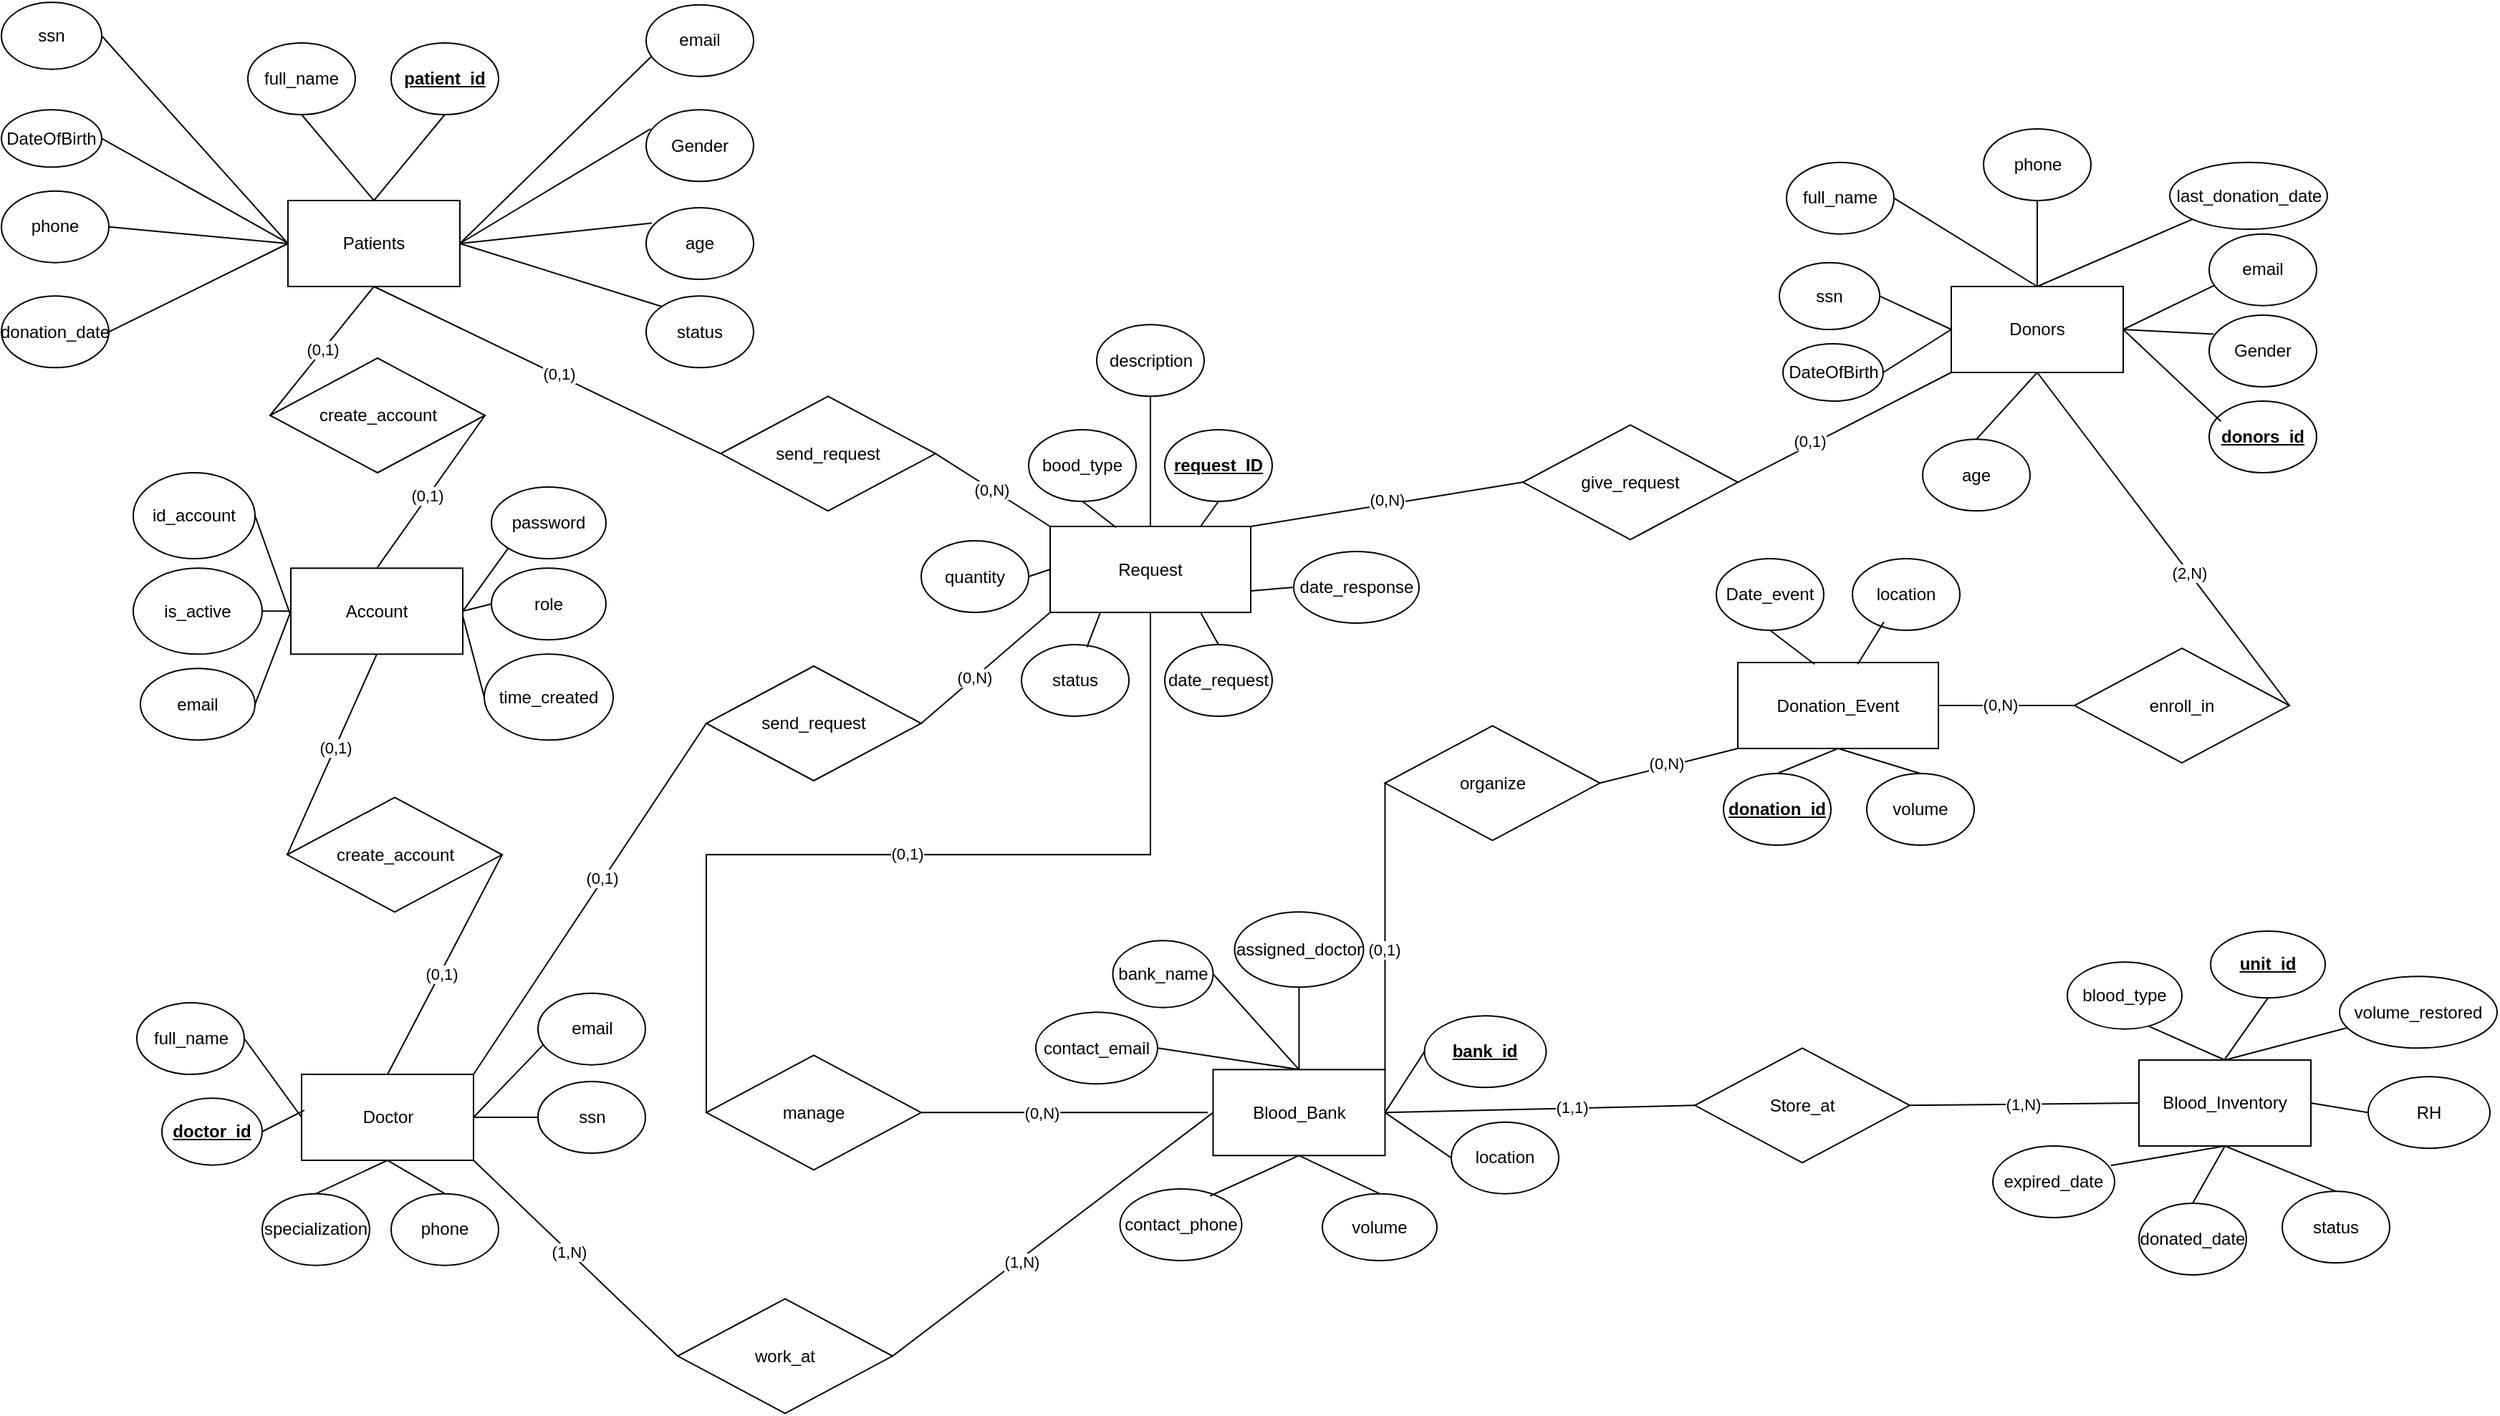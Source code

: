 <mxfile version="28.1.2">
  <diagram name="Page-1" id="MleJp-_et98eEY97pdTK">
    <mxGraphModel dx="1708" dy="873" grid="1" gridSize="10" guides="1" tooltips="1" connect="1" arrows="1" fold="1" page="1" pageScale="1" pageWidth="3300" pageHeight="2339" math="0" shadow="0">
      <root>
        <mxCell id="0" />
        <mxCell id="1" parent="0" />
        <mxCell id="Tg_vexLS6X5RjjtRJpET-149" value="" style="endArrow=none;html=1;rounded=0;entryX=0.5;entryY=1;entryDx=0;entryDy=0;exitX=1;exitY=0.5;exitDx=0;exitDy=0;" parent="1" source="Tg_vexLS6X5RjjtRJpET-148" target="G_xwv9elseuPE5ZvxZ6--1" edge="1">
          <mxGeometry width="50" height="50" relative="1" as="geometry">
            <mxPoint x="1770" y="806.67" as="sourcePoint" />
            <mxPoint x="1820" y="756.67" as="targetPoint" />
          </mxGeometry>
        </mxCell>
        <mxCell id="Tg_vexLS6X5RjjtRJpET-178" value="(2,N)" style="edgeLabel;html=1;align=center;verticalAlign=middle;resizable=0;points=[];" parent="Tg_vexLS6X5RjjtRJpET-149" vertex="1" connectable="0">
          <mxGeometry x="-0.204" relative="1" as="geometry">
            <mxPoint as="offset" />
          </mxGeometry>
        </mxCell>
        <mxCell id="Tg_vexLS6X5RjjtRJpET-73" value="" style="group" parent="1" vertex="1" connectable="0">
          <mxGeometry x="986.24" y="1016.67" width="310.01" height="193.34" as="geometry" />
        </mxCell>
        <mxCell id="RDFFZs31wIJsFsyZddFB-115" value="Blood_Bank" style="rounded=0;whiteSpace=wrap;html=1;" parent="Tg_vexLS6X5RjjtRJpET-73" vertex="1">
          <mxGeometry x="77.5" y="60.0" width="120" height="60" as="geometry" />
        </mxCell>
        <mxCell id="RDFFZs31wIJsFsyZddFB-119" value="contact_phone" style="ellipse;whiteSpace=wrap;html=1;" parent="Tg_vexLS6X5RjjtRJpET-73" vertex="1">
          <mxGeometry x="12.52" y="143.34" width="84.99" height="50" as="geometry" />
        </mxCell>
        <mxCell id="RDFFZs31wIJsFsyZddFB-121" value="volume" style="ellipse;whiteSpace=wrap;html=1;" parent="Tg_vexLS6X5RjjtRJpET-73" vertex="1">
          <mxGeometry x="153.76" y="146.67" width="80" height="46.67" as="geometry" />
        </mxCell>
        <mxCell id="RDFFZs31wIJsFsyZddFB-123" value="location" style="ellipse;whiteSpace=wrap;html=1;" parent="Tg_vexLS6X5RjjtRJpET-73" vertex="1">
          <mxGeometry x="243.77" y="96.67" width="74.99" height="50" as="geometry" />
        </mxCell>
        <mxCell id="RDFFZs31wIJsFsyZddFB-129" value="" style="endArrow=none;html=1;rounded=0;entryX=0.5;entryY=1;entryDx=0;entryDy=0;exitX=0.74;exitY=0.097;exitDx=0;exitDy=0;exitPerimeter=0;" parent="Tg_vexLS6X5RjjtRJpET-73" source="RDFFZs31wIJsFsyZddFB-119" target="RDFFZs31wIJsFsyZddFB-115" edge="1">
          <mxGeometry width="50" height="50" relative="1" as="geometry">
            <mxPoint x="57.5" y="50" as="sourcePoint" />
            <mxPoint x="107.5" as="targetPoint" />
          </mxGeometry>
        </mxCell>
        <mxCell id="RDFFZs31wIJsFsyZddFB-131" value="" style="endArrow=none;html=1;rounded=0;exitX=0;exitY=0.5;exitDx=0;exitDy=0;entryX=1;entryY=0.5;entryDx=0;entryDy=0;" parent="Tg_vexLS6X5RjjtRJpET-73" source="RDFFZs31wIJsFsyZddFB-123" target="RDFFZs31wIJsFsyZddFB-115" edge="1">
          <mxGeometry width="50" height="50" relative="1" as="geometry">
            <mxPoint x="112.49" y="190" as="sourcePoint" />
            <mxPoint x="203.76" y="100" as="targetPoint" />
          </mxGeometry>
        </mxCell>
        <mxCell id="RDFFZs31wIJsFsyZddFB-133" value="" style="endArrow=none;html=1;rounded=0;entryX=0.5;entryY=0;entryDx=0;entryDy=0;exitX=0.5;exitY=1;exitDx=0;exitDy=0;" parent="Tg_vexLS6X5RjjtRJpET-73" source="RDFFZs31wIJsFsyZddFB-115" target="RDFFZs31wIJsFsyZddFB-121" edge="1">
          <mxGeometry width="50" height="50" relative="1" as="geometry">
            <mxPoint x="80" y="59.99" as="sourcePoint" />
            <mxPoint x="107.5" as="targetPoint" />
          </mxGeometry>
        </mxCell>
        <mxCell id="RDFFZs31wIJsFsyZddFB-134" value="" style="endArrow=none;html=1;rounded=0;entryX=1;entryY=0.5;entryDx=0;entryDy=0;" parent="Tg_vexLS6X5RjjtRJpET-73" target="RDFFZs31wIJsFsyZddFB-120" edge="1">
          <mxGeometry width="50" height="50" relative="1" as="geometry">
            <mxPoint x="137.76" y="60" as="sourcePoint" />
            <mxPoint x="107.5" as="targetPoint" />
          </mxGeometry>
        </mxCell>
        <mxCell id="Tg_vexLS6X5RjjtRJpET-24" value="&lt;b&gt;&lt;u&gt;bank_id&lt;/u&gt;&lt;/b&gt;" style="ellipse;whiteSpace=wrap;html=1;" parent="Tg_vexLS6X5RjjtRJpET-73" vertex="1">
          <mxGeometry x="225.01" y="22.51" width="85" height="50" as="geometry" />
        </mxCell>
        <mxCell id="Tg_vexLS6X5RjjtRJpET-27" value="" style="endArrow=none;html=1;rounded=0;entryX=0;entryY=0.5;entryDx=0;entryDy=0;exitX=1;exitY=0.5;exitDx=0;exitDy=0;" parent="Tg_vexLS6X5RjjtRJpET-73" source="RDFFZs31wIJsFsyZddFB-115" target="Tg_vexLS6X5RjjtRJpET-24" edge="1">
          <mxGeometry width="50" height="50" relative="1" as="geometry">
            <mxPoint x="30.01" y="190.0" as="sourcePoint" />
            <mxPoint x="80.01" y="140.0" as="targetPoint" />
          </mxGeometry>
        </mxCell>
        <mxCell id="Tg_vexLS6X5RjjtRJpET-74" value="" style="group" parent="1" vertex="1" connectable="0">
          <mxGeometry x="340" y="1016.67" width="327.5" height="196.67" as="geometry" />
        </mxCell>
        <mxCell id="RDFFZs31wIJsFsyZddFB-84" value="Doctor" style="rounded=0;whiteSpace=wrap;html=1;" parent="Tg_vexLS6X5RjjtRJpET-74" vertex="1">
          <mxGeometry x="87.5" y="63.34" width="120" height="60" as="geometry" />
        </mxCell>
        <mxCell id="RDFFZs31wIJsFsyZddFB-85" value="full_name" style="ellipse;whiteSpace=wrap;html=1;" parent="Tg_vexLS6X5RjjtRJpET-74" vertex="1">
          <mxGeometry x="-27.5" y="13.34" width="75" height="50" as="geometry" />
        </mxCell>
        <mxCell id="RDFFZs31wIJsFsyZddFB-88" value="phone&lt;span style=&quot;color: rgba(0, 0, 0, 0); font-family: monospace; font-size: 0px; text-align: start; text-wrap-mode: nowrap;&quot;&gt;%3CmxGraphModel%3E%3Croot%3E%3CmxCell%20id%3D%220%22%2F%3E%3CmxCell%20id%3D%221%22%20parent%3D%220%22%2F%3E%3CmxCell%20id%3D%222%22%20value%3D%22full_name%22%20style%3D%22ellipse%3BwhiteSpace%3Dwrap%3Bhtml%3D1%3B%22%20vertex%3D%221%22%20parent%3D%221%22%3E%3CmxGeometry%20x%3D%22190%22%20y%3D%22120%22%20width%3D%2260%22%20height%3D%2240%22%20as%3D%22geometry%22%2F%3E%3C%2FmxCell%3E%3C%2Froot%3E%3C%2FmxGraphModel%3E&lt;/span&gt;" style="ellipse;whiteSpace=wrap;html=1;" parent="Tg_vexLS6X5RjjtRJpET-74" vertex="1">
          <mxGeometry x="150" y="146.67" width="75" height="50" as="geometry" />
        </mxCell>
        <mxCell id="RDFFZs31wIJsFsyZddFB-89" value="email" style="ellipse;whiteSpace=wrap;html=1;" parent="Tg_vexLS6X5RjjtRJpET-74" vertex="1">
          <mxGeometry x="252.5" y="6.67" width="75" height="50" as="geometry" />
        </mxCell>
        <mxCell id="RDFFZs31wIJsFsyZddFB-97" value="" style="endArrow=none;html=1;rounded=0;exitX=1;exitY=0.5;exitDx=0;exitDy=0;entryX=0;entryY=0.5;entryDx=0;entryDy=0;" parent="Tg_vexLS6X5RjjtRJpET-74" source="RDFFZs31wIJsFsyZddFB-85" target="RDFFZs31wIJsFsyZddFB-84" edge="1">
          <mxGeometry width="50" height="50" relative="1" as="geometry">
            <mxPoint x="67.5" y="53.34" as="sourcePoint" />
            <mxPoint x="86.5" y="60.0" as="targetPoint" />
          </mxGeometry>
        </mxCell>
        <mxCell id="RDFFZs31wIJsFsyZddFB-98" value="" style="endArrow=none;html=1;rounded=0;exitX=0.5;exitY=0;exitDx=0;exitDy=0;entryX=0.5;entryY=1;entryDx=0;entryDy=0;" parent="Tg_vexLS6X5RjjtRJpET-74" source="RDFFZs31wIJsFsyZddFB-88" target="RDFFZs31wIJsFsyZddFB-84" edge="1">
          <mxGeometry width="50" height="50" relative="1" as="geometry">
            <mxPoint x="67.5" y="53.34" as="sourcePoint" />
            <mxPoint x="106.5" y="130.0" as="targetPoint" />
          </mxGeometry>
        </mxCell>
        <mxCell id="RDFFZs31wIJsFsyZddFB-103" value="" style="endArrow=none;html=1;rounded=0;exitX=1;exitY=0.5;exitDx=0;exitDy=0;entryX=0.053;entryY=0.715;entryDx=0;entryDy=0;entryPerimeter=0;" parent="Tg_vexLS6X5RjjtRJpET-74" source="RDFFZs31wIJsFsyZddFB-84" target="RDFFZs31wIJsFsyZddFB-89" edge="1">
          <mxGeometry width="50" height="50" relative="1" as="geometry">
            <mxPoint x="67.5" y="53.34" as="sourcePoint" />
            <mxPoint x="117.5" y="3.34" as="targetPoint" />
          </mxGeometry>
        </mxCell>
        <mxCell id="RDFFZs31wIJsFsyZddFB-107" value="&lt;b&gt;&lt;u&gt;doctor_id&lt;/u&gt;&lt;/b&gt;" style="ellipse;whiteSpace=wrap;html=1;" parent="Tg_vexLS6X5RjjtRJpET-74" vertex="1">
          <mxGeometry x="-10" y="80.0" width="70" height="46.67" as="geometry" />
        </mxCell>
        <mxCell id="RDFFZs31wIJsFsyZddFB-108" value="" style="endArrow=none;html=1;rounded=0;exitX=1;exitY=0.5;exitDx=0;exitDy=0;entryX=0.016;entryY=0.417;entryDx=0;entryDy=0;entryPerimeter=0;" parent="Tg_vexLS6X5RjjtRJpET-74" source="RDFFZs31wIJsFsyZddFB-107" target="RDFFZs31wIJsFsyZddFB-84" edge="1">
          <mxGeometry width="50" height="50" relative="1" as="geometry">
            <mxPoint x="67.5" y="53.34" as="sourcePoint" />
            <mxPoint x="117.5" y="3.34" as="targetPoint" />
          </mxGeometry>
        </mxCell>
        <mxCell id="RDFFZs31wIJsFsyZddFB-113" value="specialization" style="ellipse;whiteSpace=wrap;html=1;" parent="Tg_vexLS6X5RjjtRJpET-74" vertex="1">
          <mxGeometry x="60" y="146.67" width="75" height="50" as="geometry" />
        </mxCell>
        <mxCell id="RDFFZs31wIJsFsyZddFB-114" value="" style="endArrow=none;html=1;rounded=0;entryX=0.5;entryY=0;entryDx=0;entryDy=0;exitX=0.5;exitY=1;exitDx=0;exitDy=0;" parent="Tg_vexLS6X5RjjtRJpET-74" source="RDFFZs31wIJsFsyZddFB-84" target="RDFFZs31wIJsFsyZddFB-113" edge="1">
          <mxGeometry width="50" height="50" relative="1" as="geometry">
            <mxPoint x="-202.5" y="-10.0" as="sourcePoint" />
            <mxPoint x="-152.5" y="-60.0" as="targetPoint" />
          </mxGeometry>
        </mxCell>
        <mxCell id="Tg_vexLS6X5RjjtRJpET-1" value="ssn" style="ellipse;whiteSpace=wrap;html=1;" parent="Tg_vexLS6X5RjjtRJpET-74" vertex="1">
          <mxGeometry x="252.5" y="68.34" width="75" height="50" as="geometry" />
        </mxCell>
        <mxCell id="Tg_vexLS6X5RjjtRJpET-2" value="" style="endArrow=none;html=1;rounded=0;entryX=0;entryY=0.5;entryDx=0;entryDy=0;exitX=1;exitY=0.5;exitDx=0;exitDy=0;" parent="Tg_vexLS6X5RjjtRJpET-74" source="RDFFZs31wIJsFsyZddFB-84" target="Tg_vexLS6X5RjjtRJpET-1" edge="1">
          <mxGeometry width="50" height="50" relative="1" as="geometry">
            <mxPoint x="2.5" y="146.67" as="sourcePoint" />
            <mxPoint x="52.5" y="96.67" as="targetPoint" />
          </mxGeometry>
        </mxCell>
        <mxCell id="Tg_vexLS6X5RjjtRJpET-76" value="" style="group" parent="1" vertex="1" connectable="0">
          <mxGeometry x="860" y="630" width="332.5" height="200" as="geometry" />
        </mxCell>
        <mxCell id="Tg_vexLS6X5RjjtRJpET-43" value="Request" style="rounded=0;whiteSpace=wrap;html=1;" parent="Tg_vexLS6X5RjjtRJpET-76" vertex="1">
          <mxGeometry x="90" y="67.51" width="140" height="60" as="geometry" />
        </mxCell>
        <mxCell id="Tg_vexLS6X5RjjtRJpET-44" value="status" style="ellipse;whiteSpace=wrap;html=1;" parent="Tg_vexLS6X5RjjtRJpET-76" vertex="1">
          <mxGeometry x="70" y="150" width="75" height="50" as="geometry" />
        </mxCell>
        <mxCell id="Tg_vexLS6X5RjjtRJpET-45" value="quantity" style="ellipse;whiteSpace=wrap;html=1;" parent="Tg_vexLS6X5RjjtRJpET-76" vertex="1">
          <mxGeometry y="77.51" width="75" height="50" as="geometry" />
        </mxCell>
        <mxCell id="Tg_vexLS6X5RjjtRJpET-46" value="bood_type" style="ellipse;whiteSpace=wrap;html=1;" parent="Tg_vexLS6X5RjjtRJpET-76" vertex="1">
          <mxGeometry x="75" width="75" height="50" as="geometry" />
        </mxCell>
        <mxCell id="Tg_vexLS6X5RjjtRJpET-47" value="&lt;b&gt;&lt;u&gt;request_ID&lt;/u&gt;&lt;/b&gt;" style="ellipse;whiteSpace=wrap;html=1;" parent="Tg_vexLS6X5RjjtRJpET-76" vertex="1">
          <mxGeometry x="170" width="75" height="50" as="geometry" />
        </mxCell>
        <mxCell id="Tg_vexLS6X5RjjtRJpET-48" value="date_response" style="ellipse;whiteSpace=wrap;html=1;" parent="Tg_vexLS6X5RjjtRJpET-76" vertex="1">
          <mxGeometry x="260" y="85.0" width="87.5" height="50" as="geometry" />
        </mxCell>
        <mxCell id="Tg_vexLS6X5RjjtRJpET-49" value="date_request" style="ellipse;whiteSpace=wrap;html=1;" parent="Tg_vexLS6X5RjjtRJpET-76" vertex="1">
          <mxGeometry x="170" y="150" width="75" height="50" as="geometry" />
        </mxCell>
        <mxCell id="Tg_vexLS6X5RjjtRJpET-50" value="" style="endArrow=none;html=1;rounded=0;exitX=0.329;exitY=0.012;exitDx=0;exitDy=0;exitPerimeter=0;entryX=0.5;entryY=1;entryDx=0;entryDy=0;" parent="Tg_vexLS6X5RjjtRJpET-76" source="Tg_vexLS6X5RjjtRJpET-43" target="Tg_vexLS6X5RjjtRJpET-46" edge="1">
          <mxGeometry width="50" height="50" relative="1" as="geometry">
            <mxPoint x="22.5" y="-6.67" as="sourcePoint" />
            <mxPoint x="72.5" y="-56.67" as="targetPoint" />
          </mxGeometry>
        </mxCell>
        <mxCell id="Tg_vexLS6X5RjjtRJpET-51" value="" style="endArrow=none;html=1;rounded=0;exitX=0;exitY=0.5;exitDx=0;exitDy=0;entryX=1;entryY=0.5;entryDx=0;entryDy=0;" parent="Tg_vexLS6X5RjjtRJpET-76" source="Tg_vexLS6X5RjjtRJpET-43" target="Tg_vexLS6X5RjjtRJpET-45" edge="1">
          <mxGeometry width="50" height="50" relative="1" as="geometry">
            <mxPoint x="22.5" y="-6.67" as="sourcePoint" />
            <mxPoint x="72.5" y="-56.67" as="targetPoint" />
          </mxGeometry>
        </mxCell>
        <mxCell id="Tg_vexLS6X5RjjtRJpET-52" value="" style="endArrow=none;html=1;rounded=0;entryX=0.5;entryY=1;entryDx=0;entryDy=0;exitX=0.75;exitY=0;exitDx=0;exitDy=0;" parent="Tg_vexLS6X5RjjtRJpET-76" source="Tg_vexLS6X5RjjtRJpET-43" target="Tg_vexLS6X5RjjtRJpET-47" edge="1">
          <mxGeometry width="50" height="50" relative="1" as="geometry">
            <mxPoint x="-127.5" y="83.33" as="sourcePoint" />
            <mxPoint x="-77.5" y="33.33" as="targetPoint" />
          </mxGeometry>
        </mxCell>
        <mxCell id="Tg_vexLS6X5RjjtRJpET-53" value="" style="endArrow=none;html=1;rounded=0;entryX=0;entryY=0.5;entryDx=0;entryDy=0;exitX=1;exitY=0.75;exitDx=0;exitDy=0;" parent="Tg_vexLS6X5RjjtRJpET-76" source="Tg_vexLS6X5RjjtRJpET-43" target="Tg_vexLS6X5RjjtRJpET-48" edge="1">
          <mxGeometry width="50" height="50" relative="1" as="geometry">
            <mxPoint x="232.5" y="103.33" as="sourcePoint" />
            <mxPoint x="32.5" y="23.33" as="targetPoint" />
          </mxGeometry>
        </mxCell>
        <mxCell id="Tg_vexLS6X5RjjtRJpET-55" value="" style="endArrow=none;html=1;rounded=0;entryX=0.75;entryY=1;entryDx=0;entryDy=0;exitX=0.5;exitY=0;exitDx=0;exitDy=0;" parent="Tg_vexLS6X5RjjtRJpET-76" source="Tg_vexLS6X5RjjtRJpET-49" target="Tg_vexLS6X5RjjtRJpET-43" edge="1">
          <mxGeometry width="50" height="50" relative="1" as="geometry">
            <mxPoint x="292.5" y="213.33" as="sourcePoint" />
            <mxPoint x="342.5" y="163.33" as="targetPoint" />
          </mxGeometry>
        </mxCell>
        <mxCell id="Tg_vexLS6X5RjjtRJpET-56" value="" style="endArrow=none;html=1;rounded=0;entryX=0.25;entryY=1;entryDx=0;entryDy=0;exitX=0.609;exitY=0.037;exitDx=0;exitDy=0;exitPerimeter=0;" parent="Tg_vexLS6X5RjjtRJpET-76" source="Tg_vexLS6X5RjjtRJpET-44" target="Tg_vexLS6X5RjjtRJpET-43" edge="1">
          <mxGeometry width="50" height="50" relative="1" as="geometry">
            <mxPoint x="-27.5" y="93.33" as="sourcePoint" />
            <mxPoint x="22.5" y="43.33" as="targetPoint" />
          </mxGeometry>
        </mxCell>
        <mxCell id="Tg_vexLS6X5RjjtRJpET-94" value="" style="group" parent="1" vertex="1" connectable="0">
          <mxGeometry x="310" y="640" width="330" height="236.66" as="geometry" />
        </mxCell>
        <mxCell id="Tg_vexLS6X5RjjtRJpET-81" value="Account" style="rounded=0;whiteSpace=wrap;html=1;" parent="Tg_vexLS6X5RjjtRJpET-94" vertex="1">
          <mxGeometry x="110.01" y="86.66" width="120" height="60" as="geometry" />
        </mxCell>
        <mxCell id="Tg_vexLS6X5RjjtRJpET-82" value="password" style="ellipse;whiteSpace=wrap;html=1;" parent="Tg_vexLS6X5RjjtRJpET-94" vertex="1">
          <mxGeometry x="250" y="30.0" width="80" height="50" as="geometry" />
        </mxCell>
        <mxCell id="Tg_vexLS6X5RjjtRJpET-83" value="email" style="ellipse;whiteSpace=wrap;html=1;" parent="Tg_vexLS6X5RjjtRJpET-94" vertex="1">
          <mxGeometry x="5.0" y="156.66" width="80" height="50" as="geometry" />
        </mxCell>
        <mxCell id="Tg_vexLS6X5RjjtRJpET-84" value="role" style="ellipse;whiteSpace=wrap;html=1;" parent="Tg_vexLS6X5RjjtRJpET-94" vertex="1">
          <mxGeometry x="250" y="86.66" width="80" height="50" as="geometry" />
        </mxCell>
        <mxCell id="Tg_vexLS6X5RjjtRJpET-85" value="is_active" style="ellipse;whiteSpace=wrap;html=1;" parent="Tg_vexLS6X5RjjtRJpET-94" vertex="1">
          <mxGeometry y="86.66" width="90" height="60" as="geometry" />
        </mxCell>
        <mxCell id="Tg_vexLS6X5RjjtRJpET-86" value="id_account" style="ellipse;whiteSpace=wrap;html=1;" parent="Tg_vexLS6X5RjjtRJpET-94" vertex="1">
          <mxGeometry x="-1.066e-14" y="20.0" width="85" height="60" as="geometry" />
        </mxCell>
        <mxCell id="Tg_vexLS6X5RjjtRJpET-87" value="time_created" style="ellipse;whiteSpace=wrap;html=1;" parent="Tg_vexLS6X5RjjtRJpET-94" vertex="1">
          <mxGeometry x="245" y="146.66" width="90" height="60" as="geometry" />
        </mxCell>
        <mxCell id="Tg_vexLS6X5RjjtRJpET-88" value="" style="endArrow=none;html=1;rounded=0;exitX=0;exitY=0.5;exitDx=0;exitDy=0;entryX=1;entryY=0.5;entryDx=0;entryDy=0;" parent="Tg_vexLS6X5RjjtRJpET-94" source="Tg_vexLS6X5RjjtRJpET-81" target="Tg_vexLS6X5RjjtRJpET-83" edge="1">
          <mxGeometry width="50" height="50" relative="1" as="geometry">
            <mxPoint x="-20" y="-33.34" as="sourcePoint" />
            <mxPoint x="30" y="-83.34" as="targetPoint" />
          </mxGeometry>
        </mxCell>
        <mxCell id="Tg_vexLS6X5RjjtRJpET-89" value="" style="endArrow=none;html=1;rounded=0;entryX=1;entryY=0.5;entryDx=0;entryDy=0;" parent="Tg_vexLS6X5RjjtRJpET-94" target="Tg_vexLS6X5RjjtRJpET-86" edge="1">
          <mxGeometry width="50" height="50" relative="1" as="geometry">
            <mxPoint x="110" y="120" as="sourcePoint" />
            <mxPoint x="94.176" y="58.142" as="targetPoint" />
          </mxGeometry>
        </mxCell>
        <mxCell id="Tg_vexLS6X5RjjtRJpET-90" value="" style="endArrow=none;html=1;rounded=0;entryX=0;entryY=0.5;entryDx=0;entryDy=0;exitX=1;exitY=0.5;exitDx=0;exitDy=0;" parent="Tg_vexLS6X5RjjtRJpET-94" source="Tg_vexLS6X5RjjtRJpET-85" target="Tg_vexLS6X5RjjtRJpET-81" edge="1">
          <mxGeometry width="50" height="50" relative="1" as="geometry">
            <mxPoint x="-50" y="266.66" as="sourcePoint" />
            <mxPoint y="216.66" as="targetPoint" />
          </mxGeometry>
        </mxCell>
        <mxCell id="Tg_vexLS6X5RjjtRJpET-91" value="" style="endArrow=none;html=1;rounded=0;exitX=0;exitY=0.5;exitDx=0;exitDy=0;" parent="Tg_vexLS6X5RjjtRJpET-94" source="Tg_vexLS6X5RjjtRJpET-87" edge="1">
          <mxGeometry width="50" height="50" relative="1" as="geometry">
            <mxPoint x="-70" y="276.66" as="sourcePoint" />
            <mxPoint x="230" y="120" as="targetPoint" />
          </mxGeometry>
        </mxCell>
        <mxCell id="Tg_vexLS6X5RjjtRJpET-92" value="" style="endArrow=none;html=1;rounded=0;entryX=0;entryY=0.5;entryDx=0;entryDy=0;exitX=1;exitY=0.5;exitDx=0;exitDy=0;" parent="Tg_vexLS6X5RjjtRJpET-94" source="Tg_vexLS6X5RjjtRJpET-81" target="Tg_vexLS6X5RjjtRJpET-84" edge="1">
          <mxGeometry width="50" height="50" relative="1" as="geometry">
            <mxPoint x="400" y="266.66" as="sourcePoint" />
            <mxPoint x="450" y="216.66" as="targetPoint" />
          </mxGeometry>
        </mxCell>
        <mxCell id="Tg_vexLS6X5RjjtRJpET-93" value="" style="endArrow=none;html=1;rounded=0;entryX=0;entryY=1;entryDx=0;entryDy=0;exitX=1;exitY=0.5;exitDx=0;exitDy=0;" parent="Tg_vexLS6X5RjjtRJpET-94" source="Tg_vexLS6X5RjjtRJpET-81" target="Tg_vexLS6X5RjjtRJpET-82" edge="1">
          <mxGeometry width="50" height="50" relative="1" as="geometry">
            <mxPoint x="-100" y="266.66" as="sourcePoint" />
            <mxPoint x="-50" y="216.66" as="targetPoint" />
          </mxGeometry>
        </mxCell>
        <mxCell id="Tg_vexLS6X5RjjtRJpET-101" value="create_account" style="rhombus;whiteSpace=wrap;html=1;" parent="1" vertex="1">
          <mxGeometry x="417.5" y="886.67" width="150" height="80" as="geometry" />
        </mxCell>
        <mxCell id="Tg_vexLS6X5RjjtRJpET-114" value="" style="endArrow=none;html=1;rounded=0;exitX=0.5;exitY=0;exitDx=0;exitDy=0;entryX=1;entryY=0.5;entryDx=0;entryDy=0;" parent="1" source="Tg_vexLS6X5RjjtRJpET-81" target="Tg_vexLS6X5RjjtRJpET-100" edge="1">
          <mxGeometry width="50" height="50" relative="1" as="geometry">
            <mxPoint x="420" y="666.67" as="sourcePoint" />
            <mxPoint x="690" y="436.67" as="targetPoint" />
          </mxGeometry>
        </mxCell>
        <mxCell id="Tg_vexLS6X5RjjtRJpET-158" value="(0,1)" style="edgeLabel;html=1;align=center;verticalAlign=middle;resizable=0;points=[];" parent="Tg_vexLS6X5RjjtRJpET-114" vertex="1" connectable="0">
          <mxGeometry x="-0.058" y="1" relative="1" as="geometry">
            <mxPoint as="offset" />
          </mxGeometry>
        </mxCell>
        <mxCell id="Tg_vexLS6X5RjjtRJpET-129" value="" style="endArrow=none;html=1;rounded=0;exitX=0;exitY=0.5;exitDx=0;exitDy=0;entryX=1;entryY=1;entryDx=0;entryDy=0;" parent="1" source="Tg_vexLS6X5RjjtRJpET-127" target="RDFFZs31wIJsFsyZddFB-84" edge="1">
          <mxGeometry width="50" height="50" relative="1" as="geometry">
            <mxPoint x="950" y="826.67" as="sourcePoint" />
            <mxPoint x="1000" y="776.67" as="targetPoint" />
          </mxGeometry>
        </mxCell>
        <mxCell id="Tg_vexLS6X5RjjtRJpET-166" value="(1,N)" style="edgeLabel;html=1;align=center;verticalAlign=middle;resizable=0;points=[];" parent="Tg_vexLS6X5RjjtRJpET-129" vertex="1" connectable="0">
          <mxGeometry x="0.075" relative="1" as="geometry">
            <mxPoint as="offset" />
          </mxGeometry>
        </mxCell>
        <mxCell id="Tg_vexLS6X5RjjtRJpET-115" value="" style="endArrow=none;html=1;rounded=0;entryX=0.5;entryY=1;entryDx=0;entryDy=0;exitX=0;exitY=0.5;exitDx=0;exitDy=0;" parent="1" source="Tg_vexLS6X5RjjtRJpET-101" target="Tg_vexLS6X5RjjtRJpET-81" edge="1">
          <mxGeometry width="50" height="50" relative="1" as="geometry">
            <mxPoint x="640" y="986.67" as="sourcePoint" />
            <mxPoint x="690" y="936.67" as="targetPoint" />
          </mxGeometry>
        </mxCell>
        <mxCell id="Tg_vexLS6X5RjjtRJpET-159" value="(0,1)" style="edgeLabel;html=1;align=center;verticalAlign=middle;resizable=0;points=[];" parent="Tg_vexLS6X5RjjtRJpET-115" vertex="1" connectable="0">
          <mxGeometry x="0.073" relative="1" as="geometry">
            <mxPoint as="offset" />
          </mxGeometry>
        </mxCell>
        <mxCell id="Tg_vexLS6X5RjjtRJpET-116" value="" style="endArrow=none;html=1;rounded=0;entryX=1;entryY=0.5;entryDx=0;entryDy=0;exitX=0.5;exitY=0;exitDx=0;exitDy=0;" parent="1" source="RDFFZs31wIJsFsyZddFB-84" target="Tg_vexLS6X5RjjtRJpET-101" edge="1">
          <mxGeometry width="50" height="50" relative="1" as="geometry">
            <mxPoint x="550" y="1066.67" as="sourcePoint" />
            <mxPoint x="600" y="1016.67" as="targetPoint" />
          </mxGeometry>
        </mxCell>
        <mxCell id="Tg_vexLS6X5RjjtRJpET-160" value="(0,1)" style="edgeLabel;html=1;align=center;verticalAlign=middle;resizable=0;points=[];" parent="Tg_vexLS6X5RjjtRJpET-116" vertex="1" connectable="0">
          <mxGeometry x="-0.078" y="-1" relative="1" as="geometry">
            <mxPoint as="offset" />
          </mxGeometry>
        </mxCell>
        <mxCell id="Tg_vexLS6X5RjjtRJpET-118" value="" style="group" parent="1" vertex="1" connectable="0">
          <mxGeometry x="218" y="330" width="525" height="330" as="geometry" />
        </mxCell>
        <mxCell id="Tg_vexLS6X5RjjtRJpET-71" value="" style="group" parent="Tg_vexLS6X5RjjtRJpET-118" vertex="1" connectable="0">
          <mxGeometry x="90" width="365" height="330" as="geometry" />
        </mxCell>
        <mxCell id="Tg_vexLS6X5RjjtRJpET-117" value="" style="group" parent="Tg_vexLS6X5RjjtRJpET-71" vertex="1" connectable="0">
          <mxGeometry x="-5" width="345" height="200.0" as="geometry" />
        </mxCell>
        <mxCell id="RDFFZs31wIJsFsyZddFB-57" value="Patients" style="rounded=0;whiteSpace=wrap;html=1;" parent="Tg_vexLS6X5RjjtRJpET-117" vertex="1">
          <mxGeometry x="115" y="140.0" width="120" height="60" as="geometry" />
        </mxCell>
        <mxCell id="RDFFZs31wIJsFsyZddFB-58" value="full_name" style="ellipse;whiteSpace=wrap;html=1;" parent="Tg_vexLS6X5RjjtRJpET-117" vertex="1">
          <mxGeometry x="87" y="30" width="75" height="50" as="geometry" />
        </mxCell>
        <mxCell id="RDFFZs31wIJsFsyZddFB-70" value="" style="endArrow=none;html=1;rounded=0;exitX=0.5;exitY=1;exitDx=0;exitDy=0;entryX=0.5;entryY=0;entryDx=0;entryDy=0;" parent="Tg_vexLS6X5RjjtRJpET-117" source="RDFFZs31wIJsFsyZddFB-58" target="RDFFZs31wIJsFsyZddFB-57" edge="1">
          <mxGeometry width="50" height="50" relative="1" as="geometry">
            <mxPoint x="95" y="130.0" as="sourcePoint" />
            <mxPoint x="145" y="80" as="targetPoint" />
          </mxGeometry>
        </mxCell>
        <mxCell id="Tg_vexLS6X5RjjtRJpET-32" value="&lt;b&gt;&lt;u&gt;patient_id&lt;/u&gt;&lt;/b&gt;" style="ellipse;whiteSpace=wrap;html=1;" parent="Tg_vexLS6X5RjjtRJpET-117" vertex="1">
          <mxGeometry x="187" y="30" width="75" height="50" as="geometry" />
        </mxCell>
        <mxCell id="Tg_vexLS6X5RjjtRJpET-33" value="" style="endArrow=none;html=1;rounded=0;exitX=0.5;exitY=0;exitDx=0;exitDy=0;entryX=0.5;entryY=1;entryDx=0;entryDy=0;" parent="Tg_vexLS6X5RjjtRJpET-117" source="RDFFZs31wIJsFsyZddFB-57" target="Tg_vexLS6X5RjjtRJpET-32" edge="1">
          <mxGeometry width="50" height="50" relative="1" as="geometry">
            <mxPoint x="285" y="173.33" as="sourcePoint" />
            <mxPoint x="335" y="123.33" as="targetPoint" />
          </mxGeometry>
        </mxCell>
        <mxCell id="Tg_vexLS6X5RjjtRJpET-100" value="create_account" style="rhombus;whiteSpace=wrap;html=1;" parent="Tg_vexLS6X5RjjtRJpET-71" vertex="1">
          <mxGeometry x="97.5" y="250" width="150" height="80" as="geometry" />
        </mxCell>
        <mxCell id="Tg_vexLS6X5RjjtRJpET-113" value="" style="endArrow=none;html=1;rounded=0;exitX=0;exitY=0.5;exitDx=0;exitDy=0;entryX=0.5;entryY=1;entryDx=0;entryDy=0;" parent="Tg_vexLS6X5RjjtRJpET-71" source="Tg_vexLS6X5RjjtRJpET-100" target="RDFFZs31wIJsFsyZddFB-57" edge="1">
          <mxGeometry width="50" height="50" relative="1" as="geometry">
            <mxPoint x="332" y="246.67" as="sourcePoint" />
            <mxPoint x="162" y="-10.33" as="targetPoint" />
          </mxGeometry>
        </mxCell>
        <mxCell id="Tg_vexLS6X5RjjtRJpET-157" value="(0,1)" style="edgeLabel;html=1;align=center;verticalAlign=middle;resizable=0;points=[];" parent="Tg_vexLS6X5RjjtRJpET-113" vertex="1" connectable="0">
          <mxGeometry x="0.025" y="1" relative="1" as="geometry">
            <mxPoint as="offset" />
          </mxGeometry>
        </mxCell>
        <mxCell id="RDFFZs31wIJsFsyZddFB-80" value="ssn" style="ellipse;whiteSpace=wrap;html=1;" parent="Tg_vexLS6X5RjjtRJpET-118" vertex="1">
          <mxGeometry y="1.67" width="70" height="46.67" as="geometry" />
        </mxCell>
        <mxCell id="RDFFZs31wIJsFsyZddFB-81" value="" style="endArrow=none;html=1;rounded=0;exitX=1;exitY=0.5;exitDx=0;exitDy=0;entryX=0;entryY=0.5;entryDx=0;entryDy=0;" parent="Tg_vexLS6X5RjjtRJpET-118" source="RDFFZs31wIJsFsyZddFB-80" target="RDFFZs31wIJsFsyZddFB-57" edge="1">
          <mxGeometry width="50" height="50" relative="1" as="geometry">
            <mxPoint x="180" y="130.0" as="sourcePoint" />
            <mxPoint x="230" y="80.0" as="targetPoint" />
          </mxGeometry>
        </mxCell>
        <mxCell id="RDFFZs31wIJsFsyZddFB-62" value="email" style="ellipse;whiteSpace=wrap;html=1;" parent="Tg_vexLS6X5RjjtRJpET-118" vertex="1">
          <mxGeometry x="450" y="3.33" width="75" height="50" as="geometry" />
        </mxCell>
        <mxCell id="RDFFZs31wIJsFsyZddFB-76" value="" style="endArrow=none;html=1;rounded=0;exitX=1;exitY=0.5;exitDx=0;exitDy=0;entryX=0.053;entryY=0.715;entryDx=0;entryDy=0;entryPerimeter=0;" parent="Tg_vexLS6X5RjjtRJpET-118" source="RDFFZs31wIJsFsyZddFB-57" target="RDFFZs31wIJsFsyZddFB-62" edge="1">
          <mxGeometry width="50" height="50" relative="1" as="geometry">
            <mxPoint x="180" y="130.0" as="sourcePoint" />
            <mxPoint x="230" y="80.0" as="targetPoint" />
          </mxGeometry>
        </mxCell>
        <mxCell id="RDFFZs31wIJsFsyZddFB-59" value="Gender" style="ellipse;whiteSpace=wrap;html=1;" parent="Tg_vexLS6X5RjjtRJpET-118" vertex="1">
          <mxGeometry x="450" y="76.67" width="75" height="50" as="geometry" />
        </mxCell>
        <mxCell id="RDFFZs31wIJsFsyZddFB-77" value="" style="endArrow=none;html=1;rounded=0;exitX=1;exitY=0.5;exitDx=0;exitDy=0;entryX=0.042;entryY=0.265;entryDx=0;entryDy=0;entryPerimeter=0;" parent="Tg_vexLS6X5RjjtRJpET-118" source="RDFFZs31wIJsFsyZddFB-57" target="RDFFZs31wIJsFsyZddFB-59" edge="1">
          <mxGeometry width="50" height="50" relative="1" as="geometry">
            <mxPoint x="180" y="130.0" as="sourcePoint" />
            <mxPoint x="230" y="80.0" as="targetPoint" />
          </mxGeometry>
        </mxCell>
        <mxCell id="RDFFZs31wIJsFsyZddFB-60" value="DateOfBirth" style="ellipse;whiteSpace=wrap;html=1;" parent="Tg_vexLS6X5RjjtRJpET-118" vertex="1">
          <mxGeometry y="76.67" width="70" height="40" as="geometry" />
        </mxCell>
        <mxCell id="RDFFZs31wIJsFsyZddFB-72" value="" style="endArrow=none;html=1;rounded=0;exitX=1;exitY=0.5;exitDx=0;exitDy=0;" parent="Tg_vexLS6X5RjjtRJpET-118" source="RDFFZs31wIJsFsyZddFB-60" edge="1">
          <mxGeometry width="50" height="50" relative="1" as="geometry">
            <mxPoint x="150" y="240.0" as="sourcePoint" />
            <mxPoint x="200" y="169.67" as="targetPoint" />
          </mxGeometry>
        </mxCell>
        <mxCell id="RDFFZs31wIJsFsyZddFB-61" value="phone&lt;span style=&quot;color: rgba(0, 0, 0, 0); font-family: monospace; font-size: 0px; text-align: start; text-wrap-mode: nowrap;&quot;&gt;%3CmxGraphModel%3E%3Croot%3E%3CmxCell%20id%3D%220%22%2F%3E%3CmxCell%20id%3D%221%22%20parent%3D%220%22%2F%3E%3CmxCell%20id%3D%222%22%20value%3D%22full_name%22%20style%3D%22ellipse%3BwhiteSpace%3Dwrap%3Bhtml%3D1%3B%22%20vertex%3D%221%22%20parent%3D%221%22%3E%3CmxGeometry%20x%3D%22190%22%20y%3D%22120%22%20width%3D%2260%22%20height%3D%2240%22%20as%3D%22geometry%22%2F%3E%3C%2FmxCell%3E%3C%2Froot%3E%3C%2FmxGraphModel%3E&lt;/span&gt;" style="ellipse;whiteSpace=wrap;html=1;" parent="Tg_vexLS6X5RjjtRJpET-118" vertex="1">
          <mxGeometry y="133.34" width="75" height="50" as="geometry" />
        </mxCell>
        <mxCell id="RDFFZs31wIJsFsyZddFB-71" value="" style="endArrow=none;html=1;rounded=0;entryX=0;entryY=0.5;entryDx=0;entryDy=0;exitX=1;exitY=0.5;exitDx=0;exitDy=0;" parent="Tg_vexLS6X5RjjtRJpET-118" source="RDFFZs31wIJsFsyZddFB-61" target="RDFFZs31wIJsFsyZddFB-57" edge="1">
          <mxGeometry width="50" height="50" relative="1" as="geometry">
            <mxPoint x="180" y="130.0" as="sourcePoint" />
            <mxPoint x="230" y="80.0" as="targetPoint" />
          </mxGeometry>
        </mxCell>
        <mxCell id="RDFFZs31wIJsFsyZddFB-78" value="age" style="ellipse;whiteSpace=wrap;html=1;" parent="Tg_vexLS6X5RjjtRJpET-118" vertex="1">
          <mxGeometry x="450" y="145.0" width="75" height="50" as="geometry" />
        </mxCell>
        <mxCell id="RDFFZs31wIJsFsyZddFB-79" value="" style="endArrow=none;html=1;rounded=0;entryX=0.053;entryY=0.215;entryDx=0;entryDy=0;entryPerimeter=0;exitX=1;exitY=0.5;exitDx=0;exitDy=0;" parent="Tg_vexLS6X5RjjtRJpET-118" source="RDFFZs31wIJsFsyZddFB-57" target="RDFFZs31wIJsFsyZddFB-78" edge="1">
          <mxGeometry width="50" height="50" relative="1" as="geometry">
            <mxPoint x="180" y="130.0" as="sourcePoint" />
            <mxPoint x="230" y="80.0" as="targetPoint" />
          </mxGeometry>
        </mxCell>
        <mxCell id="RDFFZs31wIJsFsyZddFB-64" value="status" style="ellipse;whiteSpace=wrap;html=1;" parent="Tg_vexLS6X5RjjtRJpET-118" vertex="1">
          <mxGeometry x="450" y="206.67" width="75" height="50" as="geometry" />
        </mxCell>
        <mxCell id="RDFFZs31wIJsFsyZddFB-74" value="" style="endArrow=none;html=1;rounded=0;exitX=0;exitY=0;exitDx=0;exitDy=0;entryX=1;entryY=0.5;entryDx=0;entryDy=0;" parent="Tg_vexLS6X5RjjtRJpET-118" source="RDFFZs31wIJsFsyZddFB-64" target="RDFFZs31wIJsFsyZddFB-57" edge="1">
          <mxGeometry width="50" height="50" relative="1" as="geometry">
            <mxPoint x="280" y="260.0" as="sourcePoint" />
            <mxPoint x="320" y="176.67" as="targetPoint" />
          </mxGeometry>
        </mxCell>
        <mxCell id="RDFFZs31wIJsFsyZddFB-65" value="donation_date" style="ellipse;whiteSpace=wrap;html=1;" parent="Tg_vexLS6X5RjjtRJpET-118" vertex="1">
          <mxGeometry y="206.67" width="74.99" height="50" as="geometry" />
        </mxCell>
        <mxCell id="RDFFZs31wIJsFsyZddFB-73" value="" style="endArrow=none;html=1;rounded=0;exitX=1;exitY=0.5;exitDx=0;exitDy=0;entryX=0;entryY=0.5;entryDx=0;entryDy=0;" parent="Tg_vexLS6X5RjjtRJpET-118" source="RDFFZs31wIJsFsyZddFB-65" target="RDFFZs31wIJsFsyZddFB-57" edge="1">
          <mxGeometry width="50" height="50" relative="1" as="geometry">
            <mxPoint x="234.99" y="270.0" as="sourcePoint" />
            <mxPoint x="284.99" y="220.0" as="targetPoint" />
          </mxGeometry>
        </mxCell>
        <mxCell id="Tg_vexLS6X5RjjtRJpET-120" value="send_request" style="rhombus;whiteSpace=wrap;html=1;" parent="1" vertex="1">
          <mxGeometry x="720" y="606.67" width="150" height="80" as="geometry" />
        </mxCell>
        <mxCell id="Tg_vexLS6X5RjjtRJpET-121" value="" style="endArrow=none;html=1;rounded=0;entryX=0.5;entryY=1;entryDx=0;entryDy=0;exitX=0;exitY=0.5;exitDx=0;exitDy=0;" parent="1" source="Tg_vexLS6X5RjjtRJpET-120" target="RDFFZs31wIJsFsyZddFB-57" edge="1">
          <mxGeometry width="50" height="50" relative="1" as="geometry">
            <mxPoint x="1000" y="706.67" as="sourcePoint" />
            <mxPoint x="1050" y="656.67" as="targetPoint" />
          </mxGeometry>
        </mxCell>
        <mxCell id="Tg_vexLS6X5RjjtRJpET-164" value="(0,1)" style="edgeLabel;html=1;align=center;verticalAlign=middle;resizable=0;points=[];" parent="Tg_vexLS6X5RjjtRJpET-121" vertex="1" connectable="0">
          <mxGeometry x="-0.064" relative="1" as="geometry">
            <mxPoint y="-1" as="offset" />
          </mxGeometry>
        </mxCell>
        <mxCell id="Tg_vexLS6X5RjjtRJpET-122" value="" style="endArrow=none;html=1;rounded=0;entryX=0;entryY=0;entryDx=0;entryDy=0;exitX=1;exitY=0.5;exitDx=0;exitDy=0;" parent="1" source="Tg_vexLS6X5RjjtRJpET-120" target="Tg_vexLS6X5RjjtRJpET-43" edge="1">
          <mxGeometry width="50" height="50" relative="1" as="geometry">
            <mxPoint x="1020" y="456.67" as="sourcePoint" />
            <mxPoint x="1070" y="406.67" as="targetPoint" />
          </mxGeometry>
        </mxCell>
        <mxCell id="Tg_vexLS6X5RjjtRJpET-165" value="(0,N)" style="edgeLabel;html=1;align=center;verticalAlign=middle;resizable=0;points=[];" parent="Tg_vexLS6X5RjjtRJpET-122" vertex="1" connectable="0">
          <mxGeometry x="-0.024" relative="1" as="geometry">
            <mxPoint as="offset" />
          </mxGeometry>
        </mxCell>
        <mxCell id="Tg_vexLS6X5RjjtRJpET-124" value="send_request" style="rhombus;whiteSpace=wrap;html=1;" parent="1" vertex="1">
          <mxGeometry x="710" y="795" width="150" height="80" as="geometry" />
        </mxCell>
        <mxCell id="Tg_vexLS6X5RjjtRJpET-125" value="" style="endArrow=none;html=1;rounded=0;entryX=0;entryY=1;entryDx=0;entryDy=0;exitX=1;exitY=0.5;exitDx=0;exitDy=0;" parent="1" source="Tg_vexLS6X5RjjtRJpET-124" target="Tg_vexLS6X5RjjtRJpET-43" edge="1">
          <mxGeometry width="50" height="50" relative="1" as="geometry">
            <mxPoint x="900" y="1075" as="sourcePoint" />
            <mxPoint x="880" y="795" as="targetPoint" />
          </mxGeometry>
        </mxCell>
        <mxCell id="DZpguZcakVSumVk-kvI7-3" value="(0,N)" style="edgeLabel;html=1;align=center;verticalAlign=middle;resizable=0;points=[];" parent="Tg_vexLS6X5RjjtRJpET-125" vertex="1" connectable="0">
          <mxGeometry x="-0.173" relative="1" as="geometry">
            <mxPoint as="offset" />
          </mxGeometry>
        </mxCell>
        <mxCell id="Tg_vexLS6X5RjjtRJpET-126" value="" style="endArrow=none;html=1;rounded=0;entryX=0;entryY=0.5;entryDx=0;entryDy=0;exitX=1;exitY=0;exitDx=0;exitDy=0;" parent="1" source="RDFFZs31wIJsFsyZddFB-84" target="Tg_vexLS6X5RjjtRJpET-124" edge="1">
          <mxGeometry width="50" height="50" relative="1" as="geometry">
            <mxPoint x="830" y="1076.67" as="sourcePoint" />
            <mxPoint x="880" y="1026.67" as="targetPoint" />
          </mxGeometry>
        </mxCell>
        <mxCell id="DZpguZcakVSumVk-kvI7-6" value="(0,1)" style="edgeLabel;html=1;align=center;verticalAlign=middle;resizable=0;points=[];" parent="Tg_vexLS6X5RjjtRJpET-126" vertex="1" connectable="0">
          <mxGeometry x="0.123" y="2" relative="1" as="geometry">
            <mxPoint y="1" as="offset" />
          </mxGeometry>
        </mxCell>
        <mxCell id="Tg_vexLS6X5RjjtRJpET-127" value="work_at" style="rhombus;whiteSpace=wrap;html=1;" parent="1" vertex="1">
          <mxGeometry x="690" y="1236.67" width="150" height="80" as="geometry" />
        </mxCell>
        <mxCell id="Tg_vexLS6X5RjjtRJpET-128" value="" style="endArrow=none;html=1;rounded=0;entryX=0;entryY=0.5;entryDx=0;entryDy=0;exitX=1;exitY=0.5;exitDx=0;exitDy=0;" parent="1" source="Tg_vexLS6X5RjjtRJpET-127" target="RDFFZs31wIJsFsyZddFB-115" edge="1">
          <mxGeometry width="50" height="50" relative="1" as="geometry">
            <mxPoint x="1120" y="826.67" as="sourcePoint" />
            <mxPoint x="1170" y="776.67" as="targetPoint" />
          </mxGeometry>
        </mxCell>
        <mxCell id="Tg_vexLS6X5RjjtRJpET-167" value="(1,N)" style="edgeLabel;html=1;align=center;verticalAlign=middle;resizable=0;points=[];" parent="Tg_vexLS6X5RjjtRJpET-128" vertex="1" connectable="0">
          <mxGeometry x="-0.206" y="-2" relative="1" as="geometry">
            <mxPoint as="offset" />
          </mxGeometry>
        </mxCell>
        <mxCell id="Tg_vexLS6X5RjjtRJpET-131" value="" style="group" parent="1" vertex="1" connectable="0">
          <mxGeometry x="1440" y="1001.67" width="355" height="210" as="geometry" />
        </mxCell>
        <mxCell id="Tg_vexLS6X5RjjtRJpET-75" value="" style="group" parent="Tg_vexLS6X5RjjtRJpET-131" vertex="1" connectable="0">
          <mxGeometry x="30" width="345" height="210" as="geometry" />
        </mxCell>
        <mxCell id="Tg_vexLS6X5RjjtRJpET-6" value="Blood_Inventory" style="rounded=0;whiteSpace=wrap;html=1;" parent="Tg_vexLS6X5RjjtRJpET-75" vertex="1">
          <mxGeometry x="240" y="68.34" width="120" height="60" as="geometry" />
        </mxCell>
        <mxCell id="Tg_vexLS6X5RjjtRJpET-7" value="expired_date" style="ellipse;whiteSpace=wrap;html=1;" parent="Tg_vexLS6X5RjjtRJpET-75" vertex="1">
          <mxGeometry x="138" y="128.34" width="84.99" height="50" as="geometry" />
        </mxCell>
        <mxCell id="Tg_vexLS6X5RjjtRJpET-9" value="blood_type" style="ellipse;whiteSpace=wrap;html=1;" parent="Tg_vexLS6X5RjjtRJpET-75" vertex="1">
          <mxGeometry x="190" y="1.119e-13" width="80" height="46.67" as="geometry" />
        </mxCell>
        <mxCell id="Tg_vexLS6X5RjjtRJpET-11" value="" style="endArrow=none;html=1;rounded=0;entryX=0.5;entryY=1;entryDx=0;entryDy=0;exitX=0.969;exitY=0.273;exitDx=0;exitDy=0;exitPerimeter=0;" parent="Tg_vexLS6X5RjjtRJpET-75" source="Tg_vexLS6X5RjjtRJpET-7" target="Tg_vexLS6X5RjjtRJpET-6" edge="1">
          <mxGeometry width="50" height="50" relative="1" as="geometry">
            <mxPoint x="220" y="58.34" as="sourcePoint" />
            <mxPoint x="270" y="8.34" as="targetPoint" />
          </mxGeometry>
        </mxCell>
        <mxCell id="Tg_vexLS6X5RjjtRJpET-13" value="" style="endArrow=none;html=1;rounded=0;entryX=0.708;entryY=0.957;entryDx=0;entryDy=0;entryPerimeter=0;exitX=0.5;exitY=0;exitDx=0;exitDy=0;" parent="Tg_vexLS6X5RjjtRJpET-75" source="Tg_vexLS6X5RjjtRJpET-6" target="Tg_vexLS6X5RjjtRJpET-9" edge="1">
          <mxGeometry width="50" height="50" relative="1" as="geometry">
            <mxPoint x="242.5" y="68.33" as="sourcePoint" />
            <mxPoint x="270" y="8.34" as="targetPoint" />
          </mxGeometry>
        </mxCell>
        <mxCell id="Tg_vexLS6X5RjjtRJpET-17" value="&lt;b&gt;&lt;u&gt;unit_id&lt;/u&gt;&lt;/b&gt;" style="ellipse;whiteSpace=wrap;html=1;" parent="Tg_vexLS6X5RjjtRJpET-75" vertex="1">
          <mxGeometry x="290" y="-21.67" width="80" height="46.67" as="geometry" />
        </mxCell>
        <mxCell id="Tg_vexLS6X5RjjtRJpET-18" value="" style="endArrow=none;html=1;rounded=0;entryX=0.5;entryY=1;entryDx=0;entryDy=0;" parent="Tg_vexLS6X5RjjtRJpET-75" target="Tg_vexLS6X5RjjtRJpET-17" edge="1">
          <mxGeometry width="50" height="50" relative="1" as="geometry">
            <mxPoint x="300.02" y="67.67" as="sourcePoint" />
            <mxPoint x="270" y="8.34" as="targetPoint" />
          </mxGeometry>
        </mxCell>
        <mxCell id="Tg_vexLS6X5RjjtRJpET-19" value="donated_date" style="ellipse;whiteSpace=wrap;html=1;" parent="Tg_vexLS6X5RjjtRJpET-75" vertex="1">
          <mxGeometry x="240" y="168.33" width="74.99" height="50" as="geometry" />
        </mxCell>
        <mxCell id="Tg_vexLS6X5RjjtRJpET-20" value="" style="endArrow=none;html=1;rounded=0;entryX=0.5;entryY=1;entryDx=0;entryDy=0;exitX=0.5;exitY=0;exitDx=0;exitDy=0;" parent="Tg_vexLS6X5RjjtRJpET-75" source="Tg_vexLS6X5RjjtRJpET-19" target="Tg_vexLS6X5RjjtRJpET-6" edge="1">
          <mxGeometry width="50" height="50" relative="1" as="geometry">
            <mxPoint x="110" y="-15.0" as="sourcePoint" />
            <mxPoint x="160" y="-65.0" as="targetPoint" />
          </mxGeometry>
        </mxCell>
        <mxCell id="Tg_vexLS6X5RjjtRJpET-136" value="Store_at" style="rhombus;whiteSpace=wrap;html=1;" parent="Tg_vexLS6X5RjjtRJpET-75" vertex="1">
          <mxGeometry x="-70" y="60.0" width="150" height="80" as="geometry" />
        </mxCell>
        <mxCell id="Tg_vexLS6X5RjjtRJpET-138" value="" style="endArrow=none;html=1;rounded=0;entryX=0;entryY=0.5;entryDx=0;entryDy=0;exitX=1;exitY=0.5;exitDx=0;exitDy=0;" parent="Tg_vexLS6X5RjjtRJpET-75" source="Tg_vexLS6X5RjjtRJpET-136" target="Tg_vexLS6X5RjjtRJpET-6" edge="1">
          <mxGeometry width="50" height="50" relative="1" as="geometry">
            <mxPoint x="-220" y="70.0" as="sourcePoint" />
            <mxPoint x="-170" y="20.0" as="targetPoint" />
          </mxGeometry>
        </mxCell>
        <mxCell id="Tg_vexLS6X5RjjtRJpET-181" value="(1,N)" style="edgeLabel;html=1;align=center;verticalAlign=middle;resizable=0;points=[];" parent="Tg_vexLS6X5RjjtRJpET-138" vertex="1" connectable="0">
          <mxGeometry x="-0.015" relative="1" as="geometry">
            <mxPoint as="offset" />
          </mxGeometry>
        </mxCell>
        <mxCell id="Tg_vexLS6X5RjjtRJpET-137" value="" style="endArrow=none;html=1;rounded=0;entryX=0;entryY=0.5;entryDx=0;entryDy=0;exitX=1;exitY=0.5;exitDx=0;exitDy=0;" parent="1" source="RDFFZs31wIJsFsyZddFB-115" target="Tg_vexLS6X5RjjtRJpET-136" edge="1">
          <mxGeometry width="50" height="50" relative="1" as="geometry">
            <mxPoint x="1190" y="1106.67" as="sourcePoint" />
            <mxPoint x="1340" y="1026.67" as="targetPoint" />
          </mxGeometry>
        </mxCell>
        <mxCell id="Tg_vexLS6X5RjjtRJpET-180" value="(1,1)" style="edgeLabel;html=1;align=center;verticalAlign=middle;resizable=0;points=[];" parent="Tg_vexLS6X5RjjtRJpET-137" vertex="1" connectable="0">
          <mxGeometry x="0.204" y="1" relative="1" as="geometry">
            <mxPoint as="offset" />
          </mxGeometry>
        </mxCell>
        <mxCell id="Tg_vexLS6X5RjjtRJpET-140" value="manage" style="rhombus;whiteSpace=wrap;html=1;" parent="1" vertex="1">
          <mxGeometry x="710" y="1066.67" width="150" height="80" as="geometry" />
        </mxCell>
        <mxCell id="Tg_vexLS6X5RjjtRJpET-141" value="" style="endArrow=none;html=1;rounded=0;exitX=1;exitY=0.5;exitDx=0;exitDy=0;" parent="1" source="Tg_vexLS6X5RjjtRJpET-140" edge="1">
          <mxGeometry width="50" height="50" relative="1" as="geometry">
            <mxPoint x="990" y="966.67" as="sourcePoint" />
            <mxPoint x="1060" y="1106.67" as="targetPoint" />
          </mxGeometry>
        </mxCell>
        <mxCell id="Tg_vexLS6X5RjjtRJpET-173" value="(0,N)" style="edgeLabel;html=1;align=center;verticalAlign=middle;resizable=0;points=[];" parent="Tg_vexLS6X5RjjtRJpET-141" vertex="1" connectable="0">
          <mxGeometry x="-0.16" relative="1" as="geometry">
            <mxPoint as="offset" />
          </mxGeometry>
        </mxCell>
        <mxCell id="Tg_vexLS6X5RjjtRJpET-142" value="" style="endArrow=none;html=1;rounded=0;entryX=0.5;entryY=1;entryDx=0;entryDy=0;exitX=0;exitY=0.5;exitDx=0;exitDy=0;" parent="1" source="Tg_vexLS6X5RjjtRJpET-140" target="Tg_vexLS6X5RjjtRJpET-43" edge="1">
          <mxGeometry width="50" height="50" relative="1" as="geometry">
            <mxPoint x="1020" y="896.67" as="sourcePoint" />
            <mxPoint x="1040" y="916.67" as="targetPoint" />
            <Array as="points">
              <mxPoint x="710" y="926.67" />
              <mxPoint x="1020" y="926.67" />
            </Array>
          </mxGeometry>
        </mxCell>
        <mxCell id="Tg_vexLS6X5RjjtRJpET-169" value="(0,1)" style="edgeLabel;html=1;align=center;verticalAlign=middle;resizable=0;points=[];" parent="Tg_vexLS6X5RjjtRJpET-142" vertex="1" connectable="0">
          <mxGeometry x="-0.029" y="1" relative="1" as="geometry">
            <mxPoint as="offset" />
          </mxGeometry>
        </mxCell>
        <mxCell id="Tg_vexLS6X5RjjtRJpET-143" value="give_request" style="rhombus;whiteSpace=wrap;html=1;" parent="1" vertex="1">
          <mxGeometry x="1280" y="626.67" width="150" height="80" as="geometry" />
        </mxCell>
        <mxCell id="RDFFZs31wIJsFsyZddFB-138" value="bank_name" style="ellipse;whiteSpace=wrap;html=1;" parent="1" vertex="1">
          <mxGeometry x="993.74" y="986.67" width="70" height="46.67" as="geometry" />
        </mxCell>
        <mxCell id="RDFFZs31wIJsFsyZddFB-139" value="" style="endArrow=none;html=1;rounded=0;exitX=1;exitY=0.5;exitDx=0;exitDy=0;entryX=0.5;entryY=0;entryDx=0;entryDy=0;" parent="1" source="RDFFZs31wIJsFsyZddFB-138" target="RDFFZs31wIJsFsyZddFB-115" edge="1">
          <mxGeometry width="50" height="50" relative="1" as="geometry">
            <mxPoint x="1043.74" y="1066.67" as="sourcePoint" />
            <mxPoint x="1093.74" y="1016.67" as="targetPoint" />
          </mxGeometry>
        </mxCell>
        <mxCell id="RDFFZs31wIJsFsyZddFB-140" value="assigned_doctor" style="ellipse;whiteSpace=wrap;html=1;" parent="1" vertex="1">
          <mxGeometry x="1078.73" y="966.67" width="90.01" height="52.51" as="geometry" />
        </mxCell>
        <mxCell id="RDFFZs31wIJsFsyZddFB-141" value="" style="endArrow=none;html=1;rounded=0;entryX=0.5;entryY=1;entryDx=0;entryDy=0;exitX=0.5;exitY=0;exitDx=0;exitDy=0;" parent="1" source="RDFFZs31wIJsFsyZddFB-115" target="RDFFZs31wIJsFsyZddFB-140" edge="1">
          <mxGeometry width="50" height="50" relative="1" as="geometry">
            <mxPoint x="1163.74" y="1076.67" as="sourcePoint" />
            <mxPoint x="1093.74" y="1016.67" as="targetPoint" />
          </mxGeometry>
        </mxCell>
        <mxCell id="RDFFZs31wIJsFsyZddFB-120" value="contact_email" style="ellipse;whiteSpace=wrap;html=1;" parent="1" vertex="1">
          <mxGeometry x="940" y="1036.67" width="85" height="50" as="geometry" />
        </mxCell>
        <mxCell id="Tg_vexLS6X5RjjtRJpET-144" style="edgeStyle=orthogonalEdgeStyle;rounded=0;orthogonalLoop=1;jettySize=auto;html=1;exitX=0.5;exitY=1;exitDx=0;exitDy=0;" parent="1" source="RDFFZs31wIJsFsyZddFB-120" target="RDFFZs31wIJsFsyZddFB-120" edge="1">
          <mxGeometry relative="1" as="geometry" />
        </mxCell>
        <mxCell id="Tg_vexLS6X5RjjtRJpET-145" value="" style="endArrow=none;html=1;rounded=0;entryX=0;entryY=1;entryDx=0;entryDy=0;exitX=1;exitY=0.5;exitDx=0;exitDy=0;" parent="1" source="Tg_vexLS6X5RjjtRJpET-143" target="G_xwv9elseuPE5ZvxZ6--1" edge="1">
          <mxGeometry width="50" height="50" relative="1" as="geometry">
            <mxPoint x="1060" y="1026.67" as="sourcePoint" />
            <mxPoint x="1110" y="976.67" as="targetPoint" />
          </mxGeometry>
        </mxCell>
        <mxCell id="Tg_vexLS6X5RjjtRJpET-174" value="(0,1)" style="edgeLabel;html=1;align=center;verticalAlign=middle;resizable=0;points=[];" parent="Tg_vexLS6X5RjjtRJpET-145" vertex="1" connectable="0">
          <mxGeometry x="-0.313" y="3" relative="1" as="geometry">
            <mxPoint as="offset" />
          </mxGeometry>
        </mxCell>
        <mxCell id="Tg_vexLS6X5RjjtRJpET-148" value="enroll_in" style="rhombus;whiteSpace=wrap;html=1;" parent="1" vertex="1">
          <mxGeometry x="1665" y="782.51" width="150" height="80" as="geometry" />
        </mxCell>
        <mxCell id="Tg_vexLS6X5RjjtRJpET-150" value="" style="endArrow=none;html=1;rounded=0;entryX=1;entryY=0.5;entryDx=0;entryDy=0;exitX=0;exitY=0.5;exitDx=0;exitDy=0;" parent="1" source="Tg_vexLS6X5RjjtRJpET-148" target="RDFFZs31wIJsFsyZddFB-3" edge="1">
          <mxGeometry width="50" height="50" relative="1" as="geometry">
            <mxPoint x="1770" y="806.67" as="sourcePoint" />
            <mxPoint x="2060" y="866.67" as="targetPoint" />
          </mxGeometry>
        </mxCell>
        <mxCell id="Tg_vexLS6X5RjjtRJpET-179" value="(0,N)" style="edgeLabel;html=1;align=center;verticalAlign=middle;resizable=0;points=[];" parent="Tg_vexLS6X5RjjtRJpET-150" vertex="1" connectable="0">
          <mxGeometry x="0.081" y="-1" relative="1" as="geometry">
            <mxPoint x="-1" as="offset" />
          </mxGeometry>
        </mxCell>
        <mxCell id="Tg_vexLS6X5RjjtRJpET-153" value="" style="endArrow=none;html=1;rounded=0;entryX=0;entryY=0.5;entryDx=0;entryDy=0;exitX=1;exitY=0;exitDx=0;exitDy=0;" parent="1" source="Tg_vexLS6X5RjjtRJpET-43" target="Tg_vexLS6X5RjjtRJpET-143" edge="1">
          <mxGeometry width="50" height="50" relative="1" as="geometry">
            <mxPoint x="1660" y="836.67" as="sourcePoint" />
            <mxPoint x="1710" y="786.67" as="targetPoint" />
          </mxGeometry>
        </mxCell>
        <mxCell id="Tg_vexLS6X5RjjtRJpET-175" value="(0,N)" style="edgeLabel;html=1;align=center;verticalAlign=middle;resizable=0;points=[];" parent="Tg_vexLS6X5RjjtRJpET-153" vertex="1" connectable="0">
          <mxGeometry x="0.004" y="3" relative="1" as="geometry">
            <mxPoint as="offset" />
          </mxGeometry>
        </mxCell>
        <mxCell id="Tg_vexLS6X5RjjtRJpET-154" value="organize" style="rhombus;whiteSpace=wrap;html=1;" parent="1" vertex="1">
          <mxGeometry x="1183.74" y="836.67" width="150" height="80" as="geometry" />
        </mxCell>
        <mxCell id="Tg_vexLS6X5RjjtRJpET-155" value="" style="endArrow=none;html=1;rounded=0;entryX=0;entryY=1;entryDx=0;entryDy=0;exitX=1;exitY=0.5;exitDx=0;exitDy=0;" parent="1" source="Tg_vexLS6X5RjjtRJpET-154" target="RDFFZs31wIJsFsyZddFB-3" edge="1">
          <mxGeometry width="50" height="50" relative="1" as="geometry">
            <mxPoint x="1530" y="836.67" as="sourcePoint" />
            <mxPoint x="1580" y="786.67" as="targetPoint" />
          </mxGeometry>
        </mxCell>
        <mxCell id="Tg_vexLS6X5RjjtRJpET-176" value="(0,N)" style="edgeLabel;html=1;align=center;verticalAlign=middle;resizable=0;points=[];" parent="Tg_vexLS6X5RjjtRJpET-155" vertex="1" connectable="0">
          <mxGeometry x="-0.039" y="1" relative="1" as="geometry">
            <mxPoint y="-1" as="offset" />
          </mxGeometry>
        </mxCell>
        <mxCell id="Tg_vexLS6X5RjjtRJpET-156" value="" style="endArrow=none;html=1;rounded=0;entryX=0;entryY=0.5;entryDx=0;entryDy=0;exitX=1;exitY=0;exitDx=0;exitDy=0;" parent="1" source="RDFFZs31wIJsFsyZddFB-115" target="Tg_vexLS6X5RjjtRJpET-154" edge="1">
          <mxGeometry width="50" height="50" relative="1" as="geometry">
            <mxPoint x="1070" y="916.67" as="sourcePoint" />
            <mxPoint x="1120" y="866.67" as="targetPoint" />
          </mxGeometry>
        </mxCell>
        <mxCell id="Tg_vexLS6X5RjjtRJpET-177" value="(0,1)" style="edgeLabel;html=1;align=center;verticalAlign=middle;resizable=0;points=[];" parent="Tg_vexLS6X5RjjtRJpET-156" vertex="1" connectable="0">
          <mxGeometry x="-0.166" y="1" relative="1" as="geometry">
            <mxPoint as="offset" />
          </mxGeometry>
        </mxCell>
        <mxCell id="Qzg-WbPV437Gxwwc8dNQ-1" value="description" style="ellipse;whiteSpace=wrap;html=1;" parent="1" vertex="1">
          <mxGeometry x="982.5" y="556.67" width="75" height="50" as="geometry" />
        </mxCell>
        <mxCell id="Qzg-WbPV437Gxwwc8dNQ-2" value="" style="endArrow=none;html=1;rounded=0;entryX=0.5;entryY=1;entryDx=0;entryDy=0;exitX=0.5;exitY=0;exitDx=0;exitDy=0;" parent="1" source="Tg_vexLS6X5RjjtRJpET-43" target="Qzg-WbPV437Gxwwc8dNQ-1" edge="1">
          <mxGeometry width="50" height="50" relative="1" as="geometry">
            <mxPoint x="1018" y="660" as="sourcePoint" />
            <mxPoint x="1070" y="730" as="targetPoint" />
          </mxGeometry>
        </mxCell>
        <mxCell id="aveBchfbFnr4DO9nNoNw-2" value="" style="group" parent="1" vertex="1" connectable="0">
          <mxGeometry x="1340" y="720" width="320" height="255.0" as="geometry" />
        </mxCell>
        <mxCell id="Tg_vexLS6X5RjjtRJpET-77" value="" style="group" parent="aveBchfbFnr4DO9nNoNw-2" vertex="1" connectable="0">
          <mxGeometry width="320" height="200" as="geometry" />
        </mxCell>
        <mxCell id="aveBchfbFnr4DO9nNoNw-1" value="" style="group" parent="Tg_vexLS6X5RjjtRJpET-77" vertex="1" connectable="0">
          <mxGeometry width="255" height="200.0" as="geometry" />
        </mxCell>
        <mxCell id="RDFFZs31wIJsFsyZddFB-3" value="Donation_Event" style="rounded=0;whiteSpace=wrap;html=1;" parent="aveBchfbFnr4DO9nNoNw-1" vertex="1">
          <mxGeometry x="90" y="72.51" width="140" height="60" as="geometry" />
        </mxCell>
        <mxCell id="Tg_vexLS6X5RjjtRJpET-36" value="Date_event" style="ellipse;whiteSpace=wrap;html=1;" parent="aveBchfbFnr4DO9nNoNw-1" vertex="1">
          <mxGeometry x="75" width="75" height="50" as="geometry" />
        </mxCell>
        <mxCell id="Tg_vexLS6X5RjjtRJpET-37" value="location" style="ellipse;whiteSpace=wrap;html=1;" parent="aveBchfbFnr4DO9nNoNw-1" vertex="1">
          <mxGeometry x="170" width="75" height="50" as="geometry" />
        </mxCell>
        <mxCell id="Tg_vexLS6X5RjjtRJpET-40" value="volume" style="ellipse;whiteSpace=wrap;html=1;" parent="aveBchfbFnr4DO9nNoNw-1" vertex="1">
          <mxGeometry x="180" y="150" width="75" height="50" as="geometry" />
        </mxCell>
        <mxCell id="Tg_vexLS6X5RjjtRJpET-58" value="" style="endArrow=none;html=1;rounded=0;entryX=0.5;entryY=1;entryDx=0;entryDy=0;exitX=0.382;exitY=0.018;exitDx=0;exitDy=0;exitPerimeter=0;" parent="aveBchfbFnr4DO9nNoNw-1" source="RDFFZs31wIJsFsyZddFB-3" target="Tg_vexLS6X5RjjtRJpET-36" edge="1">
          <mxGeometry width="50" height="50" relative="1" as="geometry">
            <mxPoint x="20" y="210" as="sourcePoint" />
            <mxPoint x="70" y="160" as="targetPoint" />
          </mxGeometry>
        </mxCell>
        <mxCell id="Tg_vexLS6X5RjjtRJpET-59" value="" style="endArrow=none;html=1;rounded=0;entryX=0.293;entryY=0.883;entryDx=0;entryDy=0;entryPerimeter=0;exitX=0.598;exitY=0.018;exitDx=0;exitDy=0;exitPerimeter=0;" parent="aveBchfbFnr4DO9nNoNw-1" source="RDFFZs31wIJsFsyZddFB-3" target="Tg_vexLS6X5RjjtRJpET-37" edge="1">
          <mxGeometry width="50" height="50" relative="1" as="geometry">
            <mxPoint x="160" y="70" as="sourcePoint" />
            <mxPoint x="70" y="180" as="targetPoint" />
          </mxGeometry>
        </mxCell>
        <mxCell id="Tg_vexLS6X5RjjtRJpET-61" value="" style="endArrow=none;html=1;rounded=0;entryX=0.5;entryY=1;entryDx=0;entryDy=0;exitX=0.5;exitY=0;exitDx=0;exitDy=0;" parent="aveBchfbFnr4DO9nNoNw-1" source="Tg_vexLS6X5RjjtRJpET-40" target="RDFFZs31wIJsFsyZddFB-3" edge="1">
          <mxGeometry width="50" height="50" relative="1" as="geometry">
            <mxPoint x="420" y="190" as="sourcePoint" />
            <mxPoint x="470" y="140" as="targetPoint" />
          </mxGeometry>
        </mxCell>
        <mxCell id="Tg_vexLS6X5RjjtRJpET-39" value="&lt;b&gt;&lt;u&gt;donation_id&lt;/u&gt;&lt;/b&gt;" style="ellipse;whiteSpace=wrap;html=1;" parent="aveBchfbFnr4DO9nNoNw-1" vertex="1">
          <mxGeometry x="80" y="150.0" width="75" height="50" as="geometry" />
        </mxCell>
        <mxCell id="Tg_vexLS6X5RjjtRJpET-60" value="" style="endArrow=none;html=1;rounded=0;entryX=0.5;entryY=0;entryDx=0;entryDy=0;exitX=0.5;exitY=1;exitDx=0;exitDy=0;" parent="aveBchfbFnr4DO9nNoNw-1" source="RDFFZs31wIJsFsyZddFB-3" target="Tg_vexLS6X5RjjtRJpET-39" edge="1">
          <mxGeometry width="50" height="50" relative="1" as="geometry">
            <mxPoint x="380" y="180" as="sourcePoint" />
            <mxPoint x="430" y="130" as="targetPoint" />
          </mxGeometry>
        </mxCell>
        <mxCell id="aveBchfbFnr4DO9nNoNw-5" value="" style="group" parent="1" vertex="1" connectable="0">
          <mxGeometry x="1459" y="360" width="382.5" height="326.67" as="geometry" />
        </mxCell>
        <mxCell id="Tg_vexLS6X5RjjtRJpET-72" value="" style="group" parent="aveBchfbFnr4DO9nNoNw-5" vertex="1" connectable="0">
          <mxGeometry y="70" width="382.5" height="256.67" as="geometry" />
        </mxCell>
        <mxCell id="G_xwv9elseuPE5ZvxZ6--1" value="Donors" style="rounded=0;whiteSpace=wrap;html=1;" parent="Tg_vexLS6X5RjjtRJpET-72" vertex="1">
          <mxGeometry x="120" y="100.0" width="120" height="60" as="geometry" />
        </mxCell>
        <mxCell id="RDFFZs31wIJsFsyZddFB-5" value="full_name" style="ellipse;whiteSpace=wrap;html=1;" parent="Tg_vexLS6X5RjjtRJpET-72" vertex="1">
          <mxGeometry x="5" y="13.33" width="75" height="50" as="geometry" />
        </mxCell>
        <mxCell id="RDFFZs31wIJsFsyZddFB-6" value="Gender" style="ellipse;whiteSpace=wrap;html=1;" parent="Tg_vexLS6X5RjjtRJpET-72" vertex="1">
          <mxGeometry x="300" y="120" width="75" height="50" as="geometry" />
        </mxCell>
        <mxCell id="RDFFZs31wIJsFsyZddFB-10" value="email" style="ellipse;whiteSpace=wrap;html=1;" parent="Tg_vexLS6X5RjjtRJpET-72" vertex="1">
          <mxGeometry x="300" y="63.33" width="75" height="50" as="geometry" />
        </mxCell>
        <mxCell id="RDFFZs31wIJsFsyZddFB-39" value="" style="endArrow=none;html=1;rounded=0;exitX=1;exitY=0.5;exitDx=0;exitDy=0;entryX=0.5;entryY=0;entryDx=0;entryDy=0;" parent="Tg_vexLS6X5RjjtRJpET-72" source="RDFFZs31wIJsFsyZddFB-5" target="G_xwv9elseuPE5ZvxZ6--1" edge="1">
          <mxGeometry width="50" height="50" relative="1" as="geometry">
            <mxPoint x="100" y="90" as="sourcePoint" />
            <mxPoint x="150" y="40" as="targetPoint" />
          </mxGeometry>
        </mxCell>
        <mxCell id="RDFFZs31wIJsFsyZddFB-41" value="" style="endArrow=none;html=1;rounded=0;exitX=1;exitY=0.5;exitDx=0;exitDy=0;entryX=0;entryY=0.5;entryDx=0;entryDy=0;" parent="Tg_vexLS6X5RjjtRJpET-72" source="RDFFZs31wIJsFsyZddFB-7" target="G_xwv9elseuPE5ZvxZ6--1" edge="1">
          <mxGeometry width="50" height="50" relative="1" as="geometry">
            <mxPoint x="70" y="200" as="sourcePoint" />
            <mxPoint x="120" y="150" as="targetPoint" />
          </mxGeometry>
        </mxCell>
        <mxCell id="RDFFZs31wIJsFsyZddFB-45" value="" style="endArrow=none;html=1;rounded=0;exitX=1;exitY=0.5;exitDx=0;exitDy=0;entryX=0.053;entryY=0.715;entryDx=0;entryDy=0;entryPerimeter=0;" parent="Tg_vexLS6X5RjjtRJpET-72" source="G_xwv9elseuPE5ZvxZ6--1" target="RDFFZs31wIJsFsyZddFB-10" edge="1">
          <mxGeometry width="50" height="50" relative="1" as="geometry">
            <mxPoint x="100" y="90" as="sourcePoint" />
            <mxPoint x="150" y="40" as="targetPoint" />
          </mxGeometry>
        </mxCell>
        <mxCell id="RDFFZs31wIJsFsyZddFB-46" value="" style="endArrow=none;html=1;rounded=0;exitX=1;exitY=0.5;exitDx=0;exitDy=0;entryX=0.042;entryY=0.265;entryDx=0;entryDy=0;entryPerimeter=0;" parent="Tg_vexLS6X5RjjtRJpET-72" source="G_xwv9elseuPE5ZvxZ6--1" target="RDFFZs31wIJsFsyZddFB-6" edge="1">
          <mxGeometry width="50" height="50" relative="1" as="geometry">
            <mxPoint x="100" y="90" as="sourcePoint" />
            <mxPoint x="150" y="40" as="targetPoint" />
          </mxGeometry>
        </mxCell>
        <mxCell id="RDFFZs31wIJsFsyZddFB-50" value="ssn" style="ellipse;whiteSpace=wrap;html=1;" parent="Tg_vexLS6X5RjjtRJpET-72" vertex="1">
          <mxGeometry y="83.33" width="70" height="46.67" as="geometry" />
        </mxCell>
        <mxCell id="RDFFZs31wIJsFsyZddFB-52" value="" style="endArrow=none;html=1;rounded=0;exitX=1;exitY=0.5;exitDx=0;exitDy=0;entryX=0;entryY=0.5;entryDx=0;entryDy=0;" parent="Tg_vexLS6X5RjjtRJpET-72" source="RDFFZs31wIJsFsyZddFB-50" target="G_xwv9elseuPE5ZvxZ6--1" edge="1">
          <mxGeometry width="50" height="50" relative="1" as="geometry">
            <mxPoint x="100" y="90" as="sourcePoint" />
            <mxPoint x="150" y="40" as="targetPoint" />
          </mxGeometry>
        </mxCell>
        <mxCell id="RDFFZs31wIJsFsyZddFB-54" value="last_donation_date" style="ellipse;whiteSpace=wrap;html=1;" parent="Tg_vexLS6X5RjjtRJpET-72" vertex="1">
          <mxGeometry x="272.5" y="13.33" width="110" height="46.67" as="geometry" />
        </mxCell>
        <mxCell id="RDFFZs31wIJsFsyZddFB-55" value="" style="endArrow=none;html=1;rounded=0;entryX=0;entryY=1;entryDx=0;entryDy=0;exitX=0.5;exitY=0;exitDx=0;exitDy=0;" parent="Tg_vexLS6X5RjjtRJpET-72" source="G_xwv9elseuPE5ZvxZ6--1" target="RDFFZs31wIJsFsyZddFB-54" edge="1">
          <mxGeometry width="50" height="50" relative="1" as="geometry">
            <mxPoint x="230" y="100" as="sourcePoint" />
            <mxPoint x="150" y="40" as="targetPoint" />
          </mxGeometry>
        </mxCell>
        <mxCell id="Tg_vexLS6X5RjjtRJpET-30" value="&lt;u&gt;&lt;b&gt;donors_id&lt;/b&gt;&lt;/u&gt;" style="ellipse;whiteSpace=wrap;html=1;" parent="Tg_vexLS6X5RjjtRJpET-72" vertex="1">
          <mxGeometry x="300" y="180" width="75" height="50" as="geometry" />
        </mxCell>
        <mxCell id="Tg_vexLS6X5RjjtRJpET-31" value="" style="endArrow=none;html=1;rounded=0;exitX=1;exitY=0.5;exitDx=0;exitDy=0;entryX=0.109;entryY=0.283;entryDx=0;entryDy=0;entryPerimeter=0;" parent="Tg_vexLS6X5RjjtRJpET-72" source="G_xwv9elseuPE5ZvxZ6--1" target="Tg_vexLS6X5RjjtRJpET-30" edge="1">
          <mxGeometry width="50" height="50" relative="1" as="geometry">
            <mxPoint x="310" y="230" as="sourcePoint" />
            <mxPoint x="360" y="180" as="targetPoint" />
          </mxGeometry>
        </mxCell>
        <mxCell id="RDFFZs31wIJsFsyZddFB-7" value="DateOfBirth" style="ellipse;whiteSpace=wrap;html=1;" parent="Tg_vexLS6X5RjjtRJpET-72" vertex="1">
          <mxGeometry x="2.5" y="140" width="70" height="40" as="geometry" />
        </mxCell>
        <mxCell id="RDFFZs31wIJsFsyZddFB-48" value="age" style="ellipse;whiteSpace=wrap;html=1;" parent="Tg_vexLS6X5RjjtRJpET-72" vertex="1">
          <mxGeometry x="100" y="206.67" width="75" height="50" as="geometry" />
        </mxCell>
        <mxCell id="RDFFZs31wIJsFsyZddFB-49" value="" style="endArrow=none;html=1;rounded=0;entryX=0.5;entryY=0;entryDx=0;entryDy=0;exitX=0.5;exitY=1;exitDx=0;exitDy=0;" parent="Tg_vexLS6X5RjjtRJpET-72" source="G_xwv9elseuPE5ZvxZ6--1" target="RDFFZs31wIJsFsyZddFB-48" edge="1">
          <mxGeometry width="50" height="50" relative="1" as="geometry">
            <mxPoint x="160" y="70" as="sourcePoint" />
            <mxPoint x="210" y="20" as="targetPoint" />
          </mxGeometry>
        </mxCell>
        <mxCell id="RDFFZs31wIJsFsyZddFB-9" value="phone&lt;span style=&quot;color: rgba(0, 0, 0, 0); font-family: monospace; font-size: 0px; text-align: start; text-wrap-mode: nowrap;&quot;&gt;%3CmxGraphModel%3E%3Croot%3E%3CmxCell%20id%3D%220%22%2F%3E%3CmxCell%20id%3D%221%22%20parent%3D%220%22%2F%3E%3CmxCell%20id%3D%222%22%20value%3D%22full_name%22%20style%3D%22ellipse%3BwhiteSpace%3Dwrap%3Bhtml%3D1%3B%22%20vertex%3D%221%22%20parent%3D%221%22%3E%3CmxGeometry%20x%3D%22190%22%20y%3D%22120%22%20width%3D%2260%22%20height%3D%2240%22%20as%3D%22geometry%22%2F%3E%3C%2FmxCell%3E%3C%2Froot%3E%3C%2FmxGraphModel%3E&lt;/span&gt;" style="ellipse;whiteSpace=wrap;html=1;" parent="Tg_vexLS6X5RjjtRJpET-72" vertex="1">
          <mxGeometry x="142.5" y="-10" width="75" height="50" as="geometry" />
        </mxCell>
        <mxCell id="RDFFZs31wIJsFsyZddFB-40" value="" style="endArrow=none;html=1;rounded=0;entryX=0.5;entryY=0;entryDx=0;entryDy=0;exitX=0.5;exitY=1;exitDx=0;exitDy=0;" parent="Tg_vexLS6X5RjjtRJpET-72" source="RDFFZs31wIJsFsyZddFB-9" target="G_xwv9elseuPE5ZvxZ6--1" edge="1">
          <mxGeometry width="50" height="50" relative="1" as="geometry">
            <mxPoint x="100" y="90" as="sourcePoint" />
            <mxPoint x="150" y="40" as="targetPoint" />
          </mxGeometry>
        </mxCell>
        <mxCell id="Tg_vexLS6X5RjjtRJpET-10" value="status" style="ellipse;whiteSpace=wrap;html=1;" parent="1" vertex="1">
          <mxGeometry x="1810.01" y="1161.67" width="74.99" height="50" as="geometry" />
        </mxCell>
        <mxCell id="Tg_vexLS6X5RjjtRJpET-12" value="" style="endArrow=none;html=1;rounded=0;exitX=0.5;exitY=0;exitDx=0;exitDy=0;entryX=0.5;entryY=1;entryDx=0;entryDy=0;" parent="1" source="Tg_vexLS6X5RjjtRJpET-10" target="Tg_vexLS6X5RjjtRJpET-6" edge="1">
          <mxGeometry width="50" height="50" relative="1" as="geometry">
            <mxPoint x="1744.99" y="1200.01" as="sourcePoint" />
            <mxPoint x="1770" y="1130.34" as="targetPoint" />
          </mxGeometry>
        </mxCell>
        <mxCell id="Tg_vexLS6X5RjjtRJpET-79" value="RH" style="ellipse;whiteSpace=wrap;html=1;" parent="1" vertex="1">
          <mxGeometry x="1870" y="1081.67" width="85" height="50" as="geometry" />
        </mxCell>
        <mxCell id="Tg_vexLS6X5RjjtRJpET-80" value="" style="endArrow=none;html=1;rounded=0;entryX=0;entryY=0.5;entryDx=0;entryDy=0;exitX=1;exitY=0.5;exitDx=0;exitDy=0;" parent="1" source="Tg_vexLS6X5RjjtRJpET-6" target="Tg_vexLS6X5RjjtRJpET-79" edge="1">
          <mxGeometry width="50" height="50" relative="1" as="geometry">
            <mxPoint x="1700" y="1253.34" as="sourcePoint" />
            <mxPoint x="1750" y="1203.34" as="targetPoint" />
          </mxGeometry>
        </mxCell>
        <mxCell id="Tg_vexLS6X5RjjtRJpET-8" value="volume_restored" style="ellipse;whiteSpace=wrap;html=1;" parent="1" vertex="1">
          <mxGeometry x="1850" y="1011.67" width="110" height="50" as="geometry" />
        </mxCell>
        <mxCell id="Tg_vexLS6X5RjjtRJpET-14" value="" style="endArrow=none;html=1;rounded=0;entryX=0.053;entryY=0.715;entryDx=0;entryDy=0;entryPerimeter=0;exitX=0.5;exitY=0;exitDx=0;exitDy=0;" parent="1" source="Tg_vexLS6X5RjjtRJpET-6" target="Tg_vexLS6X5RjjtRJpET-8" edge="1">
          <mxGeometry width="50" height="50" relative="1" as="geometry">
            <mxPoint x="1830.02" y="1073.34" as="sourcePoint" />
            <mxPoint x="1740" y="1010.01" as="targetPoint" />
          </mxGeometry>
        </mxCell>
      </root>
    </mxGraphModel>
  </diagram>
</mxfile>
